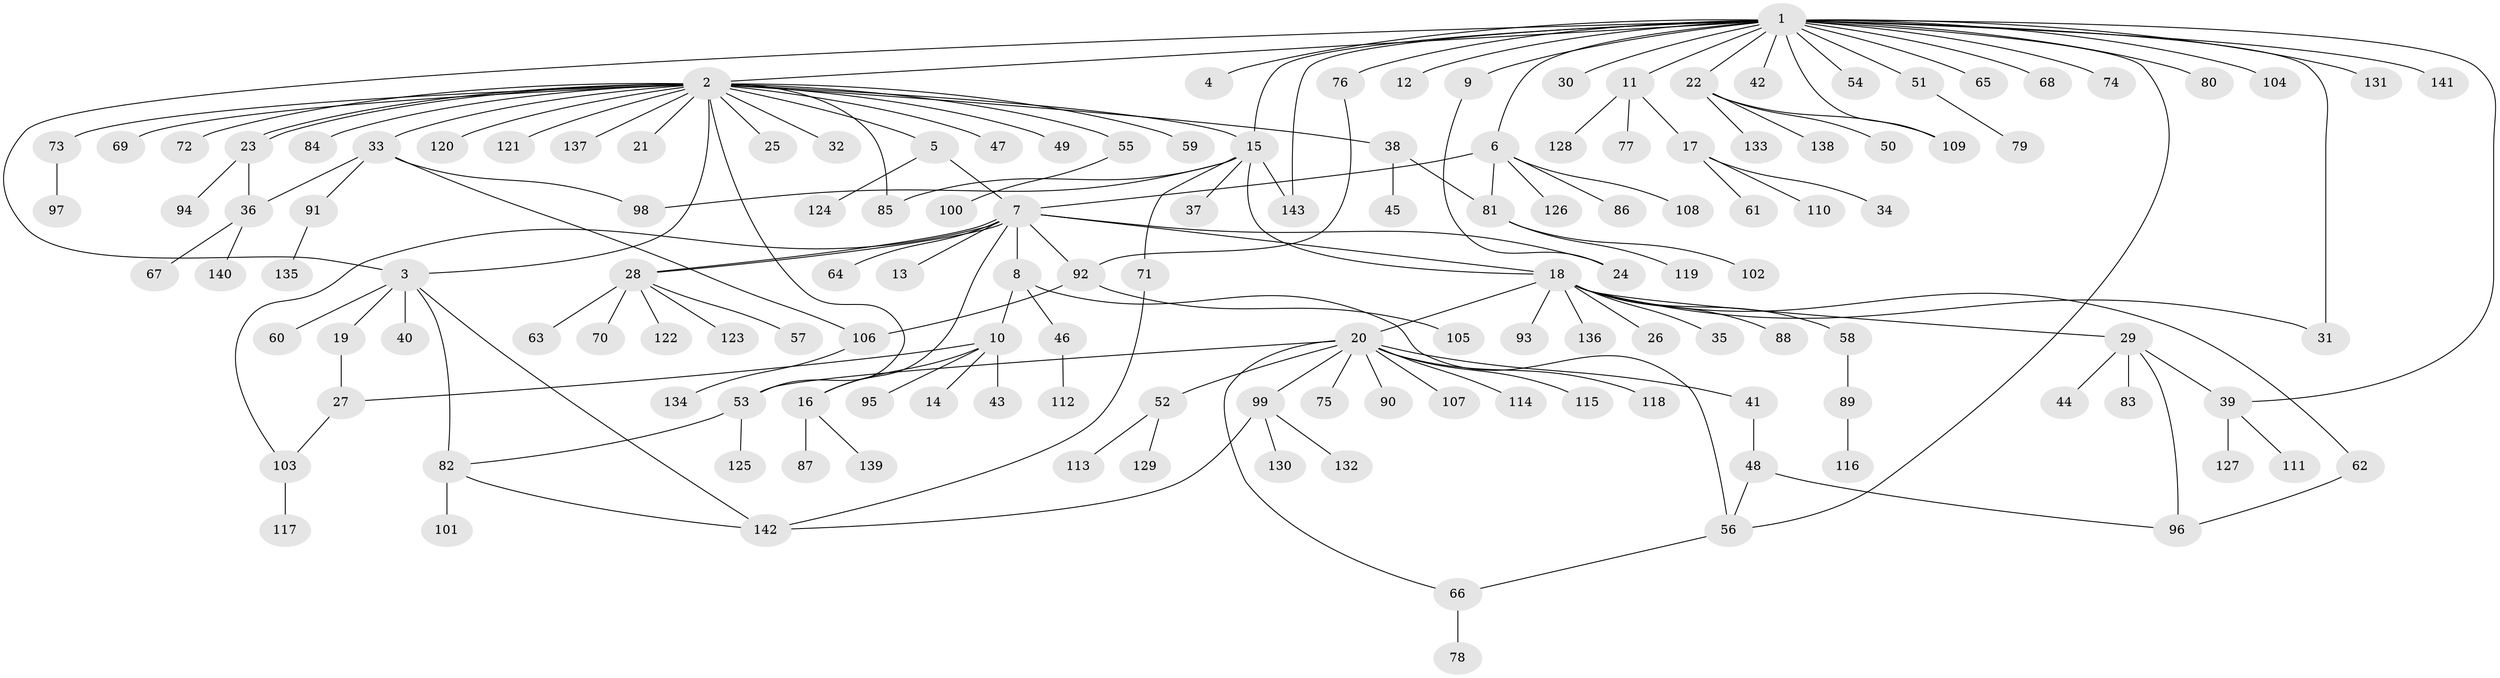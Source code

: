 // coarse degree distribution, {1: 0.8571428571428571, 3: 0.07142857142857142, 22: 0.023809523809523808, 7: 0.023809523809523808, 16: 0.023809523809523808}
// Generated by graph-tools (version 1.1) at 2025/50/03/04/25 21:50:48]
// undirected, 143 vertices, 172 edges
graph export_dot {
graph [start="1"]
  node [color=gray90,style=filled];
  1;
  2;
  3;
  4;
  5;
  6;
  7;
  8;
  9;
  10;
  11;
  12;
  13;
  14;
  15;
  16;
  17;
  18;
  19;
  20;
  21;
  22;
  23;
  24;
  25;
  26;
  27;
  28;
  29;
  30;
  31;
  32;
  33;
  34;
  35;
  36;
  37;
  38;
  39;
  40;
  41;
  42;
  43;
  44;
  45;
  46;
  47;
  48;
  49;
  50;
  51;
  52;
  53;
  54;
  55;
  56;
  57;
  58;
  59;
  60;
  61;
  62;
  63;
  64;
  65;
  66;
  67;
  68;
  69;
  70;
  71;
  72;
  73;
  74;
  75;
  76;
  77;
  78;
  79;
  80;
  81;
  82;
  83;
  84;
  85;
  86;
  87;
  88;
  89;
  90;
  91;
  92;
  93;
  94;
  95;
  96;
  97;
  98;
  99;
  100;
  101;
  102;
  103;
  104;
  105;
  106;
  107;
  108;
  109;
  110;
  111;
  112;
  113;
  114;
  115;
  116;
  117;
  118;
  119;
  120;
  121;
  122;
  123;
  124;
  125;
  126;
  127;
  128;
  129;
  130;
  131;
  132;
  133;
  134;
  135;
  136;
  137;
  138;
  139;
  140;
  141;
  142;
  143;
  1 -- 2;
  1 -- 3;
  1 -- 4;
  1 -- 6;
  1 -- 9;
  1 -- 11;
  1 -- 12;
  1 -- 15;
  1 -- 22;
  1 -- 30;
  1 -- 31;
  1 -- 39;
  1 -- 42;
  1 -- 51;
  1 -- 54;
  1 -- 56;
  1 -- 65;
  1 -- 68;
  1 -- 74;
  1 -- 76;
  1 -- 80;
  1 -- 104;
  1 -- 109;
  1 -- 131;
  1 -- 141;
  1 -- 143;
  2 -- 3;
  2 -- 5;
  2 -- 15;
  2 -- 21;
  2 -- 23;
  2 -- 23;
  2 -- 25;
  2 -- 32;
  2 -- 33;
  2 -- 38;
  2 -- 47;
  2 -- 49;
  2 -- 53;
  2 -- 55;
  2 -- 59;
  2 -- 69;
  2 -- 72;
  2 -- 73;
  2 -- 84;
  2 -- 85;
  2 -- 120;
  2 -- 121;
  2 -- 137;
  3 -- 19;
  3 -- 40;
  3 -- 60;
  3 -- 82;
  3 -- 142;
  5 -- 7;
  5 -- 124;
  6 -- 7;
  6 -- 81;
  6 -- 86;
  6 -- 108;
  6 -- 126;
  7 -- 8;
  7 -- 13;
  7 -- 16;
  7 -- 18;
  7 -- 24;
  7 -- 28;
  7 -- 28;
  7 -- 64;
  7 -- 92;
  7 -- 103;
  8 -- 10;
  8 -- 46;
  8 -- 56;
  9 -- 24;
  10 -- 14;
  10 -- 16;
  10 -- 27;
  10 -- 43;
  10 -- 95;
  11 -- 17;
  11 -- 77;
  11 -- 128;
  15 -- 18;
  15 -- 37;
  15 -- 71;
  15 -- 85;
  15 -- 98;
  15 -- 143;
  16 -- 87;
  16 -- 139;
  17 -- 34;
  17 -- 61;
  17 -- 110;
  18 -- 20;
  18 -- 26;
  18 -- 29;
  18 -- 31;
  18 -- 35;
  18 -- 58;
  18 -- 62;
  18 -- 88;
  18 -- 93;
  18 -- 136;
  19 -- 27;
  20 -- 41;
  20 -- 52;
  20 -- 53;
  20 -- 66;
  20 -- 75;
  20 -- 90;
  20 -- 99;
  20 -- 107;
  20 -- 114;
  20 -- 115;
  20 -- 118;
  22 -- 50;
  22 -- 109;
  22 -- 133;
  22 -- 138;
  23 -- 36;
  23 -- 94;
  27 -- 103;
  28 -- 57;
  28 -- 63;
  28 -- 70;
  28 -- 122;
  28 -- 123;
  29 -- 39;
  29 -- 44;
  29 -- 83;
  29 -- 96;
  33 -- 36;
  33 -- 91;
  33 -- 98;
  33 -- 106;
  36 -- 67;
  36 -- 140;
  38 -- 45;
  38 -- 81;
  39 -- 111;
  39 -- 127;
  41 -- 48;
  46 -- 112;
  48 -- 56;
  48 -- 96;
  51 -- 79;
  52 -- 113;
  52 -- 129;
  53 -- 82;
  53 -- 125;
  55 -- 100;
  56 -- 66;
  58 -- 89;
  62 -- 96;
  66 -- 78;
  71 -- 142;
  73 -- 97;
  76 -- 92;
  81 -- 102;
  81 -- 119;
  82 -- 101;
  82 -- 142;
  89 -- 116;
  91 -- 135;
  92 -- 105;
  92 -- 106;
  99 -- 130;
  99 -- 132;
  99 -- 142;
  103 -- 117;
  106 -- 134;
}

